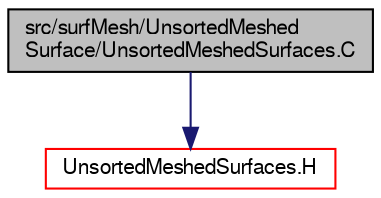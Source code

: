 digraph "src/surfMesh/UnsortedMeshedSurface/UnsortedMeshedSurfaces.C"
{
  bgcolor="transparent";
  edge [fontname="FreeSans",fontsize="10",labelfontname="FreeSans",labelfontsize="10"];
  node [fontname="FreeSans",fontsize="10",shape=record];
  Node0 [label="src/surfMesh/UnsortedMeshed\lSurface/UnsortedMeshedSurfaces.C",height=0.2,width=0.4,color="black", fillcolor="grey75", style="filled", fontcolor="black"];
  Node0 -> Node1 [color="midnightblue",fontsize="10",style="solid",fontname="FreeSans"];
  Node1 [label="UnsortedMeshedSurfaces.H",height=0.2,width=0.4,color="red",URL="$a15356.html"];
}
